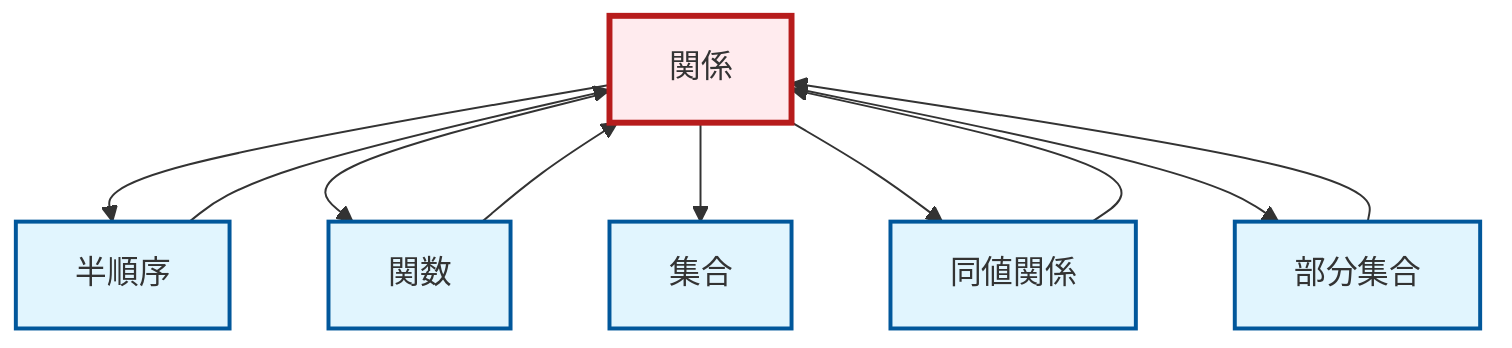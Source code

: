 graph TD
    classDef definition fill:#e1f5fe,stroke:#01579b,stroke-width:2px
    classDef theorem fill:#f3e5f5,stroke:#4a148c,stroke-width:2px
    classDef axiom fill:#fff3e0,stroke:#e65100,stroke-width:2px
    classDef example fill:#e8f5e9,stroke:#1b5e20,stroke-width:2px
    classDef current fill:#ffebee,stroke:#b71c1c,stroke-width:3px
    def-relation["関係"]:::definition
    def-equivalence-relation["同値関係"]:::definition
    def-set["集合"]:::definition
    def-subset["部分集合"]:::definition
    def-partial-order["半順序"]:::definition
    def-function["関数"]:::definition
    def-subset --> def-relation
    def-equivalence-relation --> def-relation
    def-relation --> def-partial-order
    def-partial-order --> def-relation
    def-function --> def-relation
    def-relation --> def-function
    def-relation --> def-set
    def-relation --> def-equivalence-relation
    def-relation --> def-subset
    class def-relation current